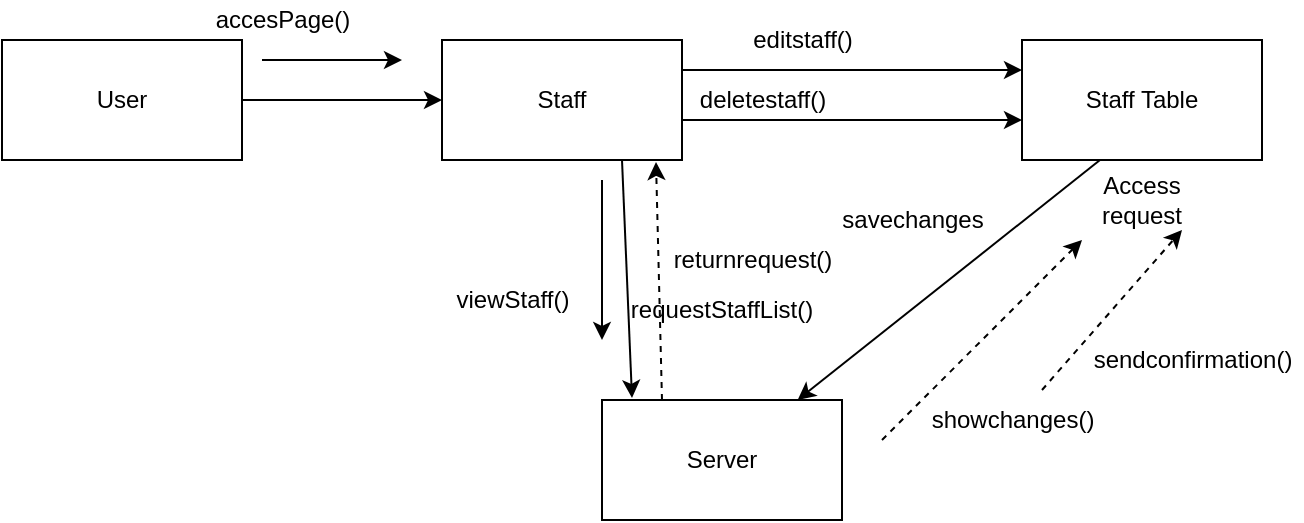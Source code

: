 <mxfile version="14.7.10" type="device"><diagram id="4-esDAw33eyRppaj13ur" name="Page-1"><mxGraphModel dx="1718" dy="393" grid="1" gridSize="10" guides="1" tooltips="1" connect="1" arrows="1" fold="1" page="1" pageScale="1" pageWidth="850" pageHeight="1100" math="0" shadow="0"><root><mxCell id="0"/><mxCell id="1" parent="0"/><mxCell id="v9BwRGZHsy5_YB9cutvF-3" value="Staff" style="rounded=0;whiteSpace=wrap;html=1;" vertex="1" parent="1"><mxGeometry x="-120" y="130" width="120" height="60" as="geometry"/></mxCell><mxCell id="v9BwRGZHsy5_YB9cutvF-4" value="Staff Table" style="rounded=0;whiteSpace=wrap;html=1;" vertex="1" parent="1"><mxGeometry x="170" y="130" width="120" height="60" as="geometry"/></mxCell><mxCell id="v9BwRGZHsy5_YB9cutvF-5" value="Server" style="rounded=0;whiteSpace=wrap;html=1;" vertex="1" parent="1"><mxGeometry x="-40" y="310" width="120" height="60" as="geometry"/></mxCell><mxCell id="v9BwRGZHsy5_YB9cutvF-6" value="" style="endArrow=classic;html=1;exitX=0.75;exitY=1;exitDx=0;exitDy=0;entryX=0.125;entryY=-0.017;entryDx=0;entryDy=0;entryPerimeter=0;" edge="1" parent="1" source="v9BwRGZHsy5_YB9cutvF-3" target="v9BwRGZHsy5_YB9cutvF-5"><mxGeometry width="50" height="50" relative="1" as="geometry"><mxPoint x="190" y="220" as="sourcePoint"/><mxPoint x="240" y="170" as="targetPoint"/></mxGeometry></mxCell><mxCell id="v9BwRGZHsy5_YB9cutvF-7" value="" style="endArrow=classic;html=1;exitX=0.325;exitY=1;exitDx=0;exitDy=0;exitPerimeter=0;" edge="1" parent="1" source="v9BwRGZHsy5_YB9cutvF-4" target="v9BwRGZHsy5_YB9cutvF-5"><mxGeometry width="50" height="50" relative="1" as="geometry"><mxPoint x="190" y="220" as="sourcePoint"/><mxPoint x="240" y="170" as="targetPoint"/></mxGeometry></mxCell><mxCell id="v9BwRGZHsy5_YB9cutvF-9" value="Access request" style="text;html=1;strokeColor=none;fillColor=none;align=center;verticalAlign=middle;whiteSpace=wrap;rounded=0;" vertex="1" parent="1"><mxGeometry x="210" y="200" width="40" height="20" as="geometry"/></mxCell><mxCell id="v9BwRGZHsy5_YB9cutvF-10" value="requestStaffList()" style="text;html=1;strokeColor=none;fillColor=none;align=center;verticalAlign=middle;whiteSpace=wrap;rounded=0;" vertex="1" parent="1"><mxGeometry x="-40" y="250" width="120" height="30" as="geometry"/></mxCell><mxCell id="v9BwRGZHsy5_YB9cutvF-12" value="" style="endArrow=classic;html=1;entryX=1;entryY=1;entryDx=0;entryDy=0;" edge="1" parent="1"><mxGeometry width="50" height="50" relative="1" as="geometry"><mxPoint x="-210" y="140" as="sourcePoint"/><mxPoint x="-140" y="140" as="targetPoint"/></mxGeometry></mxCell><mxCell id="v9BwRGZHsy5_YB9cutvF-13" value="" style="endArrow=classic;html=1;exitX=1;exitY=0.25;exitDx=0;exitDy=0;entryX=0;entryY=0.25;entryDx=0;entryDy=0;" edge="1" parent="1" source="v9BwRGZHsy5_YB9cutvF-3" target="v9BwRGZHsy5_YB9cutvF-4"><mxGeometry width="50" height="50" relative="1" as="geometry"><mxPoint x="150" y="220" as="sourcePoint"/><mxPoint x="90" y="260" as="targetPoint"/></mxGeometry></mxCell><mxCell id="v9BwRGZHsy5_YB9cutvF-14" value="" style="endArrow=classic;html=1;entryX=0;entryY=0.5;entryDx=0;entryDy=0;" edge="1" parent="1" target="v9BwRGZHsy5_YB9cutvF-3"><mxGeometry width="50" height="50" relative="1" as="geometry"><mxPoint x="-220" y="160" as="sourcePoint"/><mxPoint x="180" y="250" as="targetPoint"/></mxGeometry></mxCell><mxCell id="v9BwRGZHsy5_YB9cutvF-15" value="User" style="rounded=0;whiteSpace=wrap;html=1;" vertex="1" parent="1"><mxGeometry x="-340" y="130" width="120" height="60" as="geometry"/></mxCell><mxCell id="v9BwRGZHsy5_YB9cutvF-16" value="" style="html=1;labelBackgroundColor=#ffffff;startArrow=none;startFill=0;startSize=6;endArrow=classic;endFill=1;endSize=6;jettySize=auto;orthogonalLoop=1;strokeWidth=1;dashed=1;fontSize=14;" edge="1" parent="1"><mxGeometry width="60" height="60" relative="1" as="geometry"><mxPoint x="100" y="330" as="sourcePoint"/><mxPoint x="200" y="230" as="targetPoint"/><Array as="points"/></mxGeometry></mxCell><mxCell id="v9BwRGZHsy5_YB9cutvF-19" value="" style="html=1;labelBackgroundColor=#ffffff;startArrow=none;startFill=0;startSize=6;endArrow=classic;endFill=1;endSize=6;jettySize=auto;orthogonalLoop=1;strokeWidth=1;dashed=1;fontSize=14;" edge="1" parent="1"><mxGeometry width="60" height="60" relative="1" as="geometry"><mxPoint x="180" y="305" as="sourcePoint"/><mxPoint x="250" y="225" as="targetPoint"/><Array as="points"/></mxGeometry></mxCell><mxCell id="v9BwRGZHsy5_YB9cutvF-22" value="accesPage()" style="text;html=1;align=center;verticalAlign=middle;resizable=0;points=[];autosize=1;strokeColor=none;" vertex="1" parent="1"><mxGeometry x="-240" y="110" width="80" height="20" as="geometry"/></mxCell><mxCell id="v9BwRGZHsy5_YB9cutvF-23" value="" style="html=1;labelBackgroundColor=#ffffff;startArrow=none;startFill=0;startSize=6;endArrow=classic;endFill=1;endSize=6;jettySize=auto;orthogonalLoop=1;strokeWidth=1;dashed=1;fontSize=14;exitX=0.25;exitY=0;exitDx=0;exitDy=0;" edge="1" parent="1" source="v9BwRGZHsy5_YB9cutvF-5"><mxGeometry width="60" height="60" relative="1" as="geometry"><mxPoint x="55" y="240" as="sourcePoint"/><mxPoint x="-13" y="191" as="targetPoint"/><Array as="points"/></mxGeometry></mxCell><mxCell id="v9BwRGZHsy5_YB9cutvF-25" value="returnrequest()" style="text;html=1;align=center;verticalAlign=middle;resizable=0;points=[];autosize=1;strokeColor=none;" vertex="1" parent="1"><mxGeometry x="-10" y="230" width="90" height="20" as="geometry"/></mxCell><mxCell id="v9BwRGZHsy5_YB9cutvF-26" value="" style="endArrow=classic;html=1;" edge="1" parent="1"><mxGeometry width="50" height="50" relative="1" as="geometry"><mxPoint x="-40" y="200" as="sourcePoint"/><mxPoint x="-40" y="280" as="targetPoint"/></mxGeometry></mxCell><mxCell id="v9BwRGZHsy5_YB9cutvF-27" value="viewStaff()" style="text;html=1;align=center;verticalAlign=middle;resizable=0;points=[];autosize=1;strokeColor=none;" vertex="1" parent="1"><mxGeometry x="-120" y="250" width="70" height="20" as="geometry"/></mxCell><mxCell id="v9BwRGZHsy5_YB9cutvF-28" value="" style="endArrow=classic;html=1;exitX=1;exitY=0.25;exitDx=0;exitDy=0;entryX=0;entryY=0.25;entryDx=0;entryDy=0;" edge="1" parent="1"><mxGeometry width="50" height="50" relative="1" as="geometry"><mxPoint y="170" as="sourcePoint"/><mxPoint x="170" y="170" as="targetPoint"/></mxGeometry></mxCell><mxCell id="v9BwRGZHsy5_YB9cutvF-29" value="editstaff()" style="text;html=1;align=center;verticalAlign=middle;resizable=0;points=[];autosize=1;strokeColor=none;" vertex="1" parent="1"><mxGeometry x="25" y="120" width="70" height="20" as="geometry"/></mxCell><mxCell id="v9BwRGZHsy5_YB9cutvF-30" value="deletestaff()" style="text;html=1;align=center;verticalAlign=middle;resizable=0;points=[];autosize=1;strokeColor=none;" vertex="1" parent="1"><mxGeometry y="150" width="80" height="20" as="geometry"/></mxCell><mxCell id="v9BwRGZHsy5_YB9cutvF-31" value="sendconfirmation()" style="text;html=1;align=center;verticalAlign=middle;resizable=0;points=[];autosize=1;strokeColor=none;" vertex="1" parent="1"><mxGeometry x="200" y="280" width="110" height="20" as="geometry"/></mxCell><mxCell id="v9BwRGZHsy5_YB9cutvF-32" value="showchanges()" style="text;html=1;align=center;verticalAlign=middle;resizable=0;points=[];autosize=1;strokeColor=none;" vertex="1" parent="1"><mxGeometry x="115" y="310" width="100" height="20" as="geometry"/></mxCell><mxCell id="v9BwRGZHsy5_YB9cutvF-33" value="" style="html=1;labelBackgroundColor=#ffffff;startArrow=none;startFill=0;startSize=6;endArrow=none;endFill=1;endSize=6;jettySize=auto;orthogonalLoop=1;strokeWidth=1;dashed=1;fontSize=14;" edge="1" parent="1"><mxGeometry width="60" height="60" relative="1" as="geometry"><mxPoint x="200" y="300" as="sourcePoint"/><mxPoint x="200" y="300" as="targetPoint"/><Array as="points"/></mxGeometry></mxCell><mxCell id="v9BwRGZHsy5_YB9cutvF-34" value="savechanges" style="text;html=1;align=center;verticalAlign=middle;resizable=0;points=[];autosize=1;strokeColor=none;rotation=0;" vertex="1" parent="1"><mxGeometry x="70" y="210" width="90" height="20" as="geometry"/></mxCell></root></mxGraphModel></diagram></mxfile>